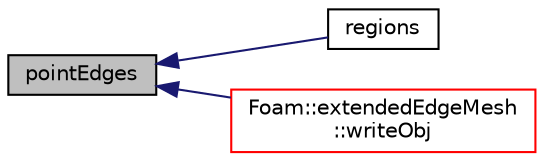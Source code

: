digraph "pointEdges"
{
  bgcolor="transparent";
  edge [fontname="Helvetica",fontsize="10",labelfontname="Helvetica",labelfontsize="10"];
  node [fontname="Helvetica",fontsize="10",shape=record];
  rankdir="LR";
  Node1 [label="pointEdges",height=0.2,width=0.4,color="black", fillcolor="grey75", style="filled", fontcolor="black"];
  Node1 -> Node2 [dir="back",color="midnightblue",fontsize="10",style="solid",fontname="Helvetica"];
  Node2 [label="regions",height=0.2,width=0.4,color="black",URL="$a00628.html#af20340ffad2299ec530de53d66a4b07b",tooltip="Find connected regions. Set region number per edge. "];
  Node1 -> Node3 [dir="back",color="midnightblue",fontsize="10",style="solid",fontname="Helvetica"];
  Node3 [label="Foam::extendedEdgeMesh\l::writeObj",height=0.2,width=0.4,color="red",URL="$a00711.html#af78e21d23a56aa4355af14059f2b2770",tooltip="Write all components of the extendedEdgeMesh as obj files. "];
}
